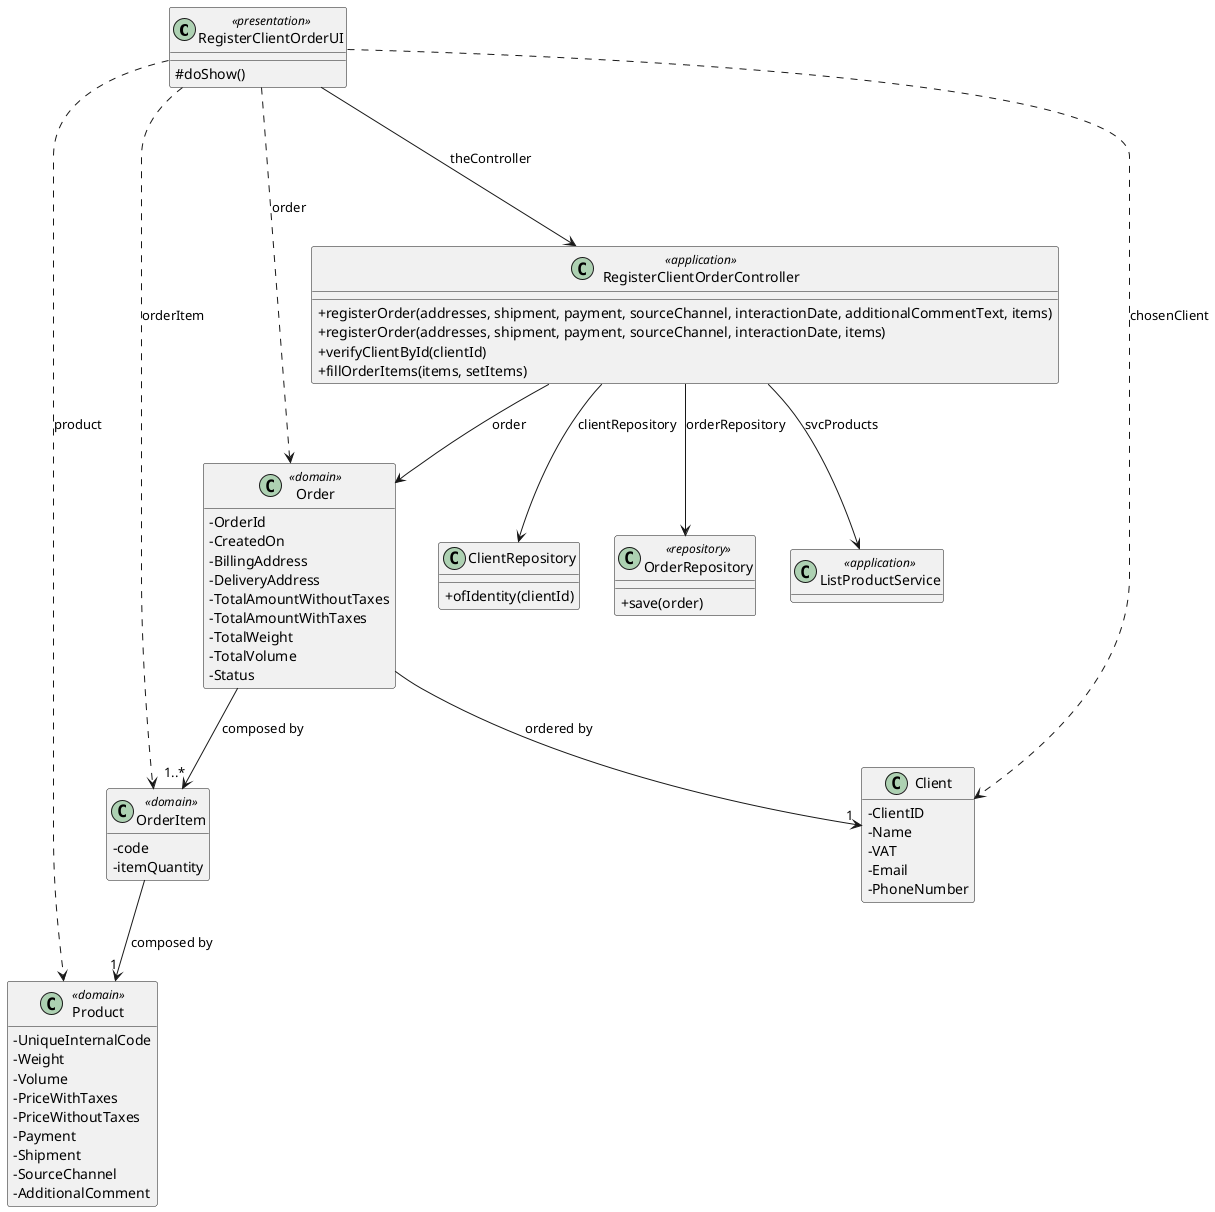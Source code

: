 @startuml
skinparam classAttributeIconSize 0
hide empty methods

class RegisterClientOrderUI <<presentation>>
class RegisterClientOrderController <<application>>
class Order <<domain>>
class OrderRepository <<repository>>
class OrderItem <<domain>>
class Product <<domain>>
class ListProductService <<application>>

class Order {
-OrderId /'automatically generated'/
- CreatedOn /'automatically generated na hora do registo do sistema'/
- BillingAddress
- DeliveryAddress
- TotalAmountWithoutTaxes
- TotalAmountWithTaxes
- TotalWeight
- TotalVolume
- Status
}

class OrderRepository{
+save(order)
}







class RegisterClientOrderController {
+registerOrder(addresses, shipment, payment, sourceChannel, interactionDate, additionalCommentText, items)
+registerOrder(addresses, shipment, payment, sourceChannel, interactionDate, items)
+verifyClientById(clientId)
+fillOrderItems(items, setItems)
}

class RegisterClientOrderUI {
    #doShow()

}

class OrderItem {
-code
-itemQuantity
}

class Product {
-UniqueInternalCode
-Weight
-Volume
-PriceWithTaxes
-PriceWithoutTaxes
-Payment
-Shipment
-SourceChannel
-AdditionalComment
}

class Client {
- ClientID
- Name
- VAT
- Email
- PhoneNumber
}

class ClientRepository{
+ofIdentity(clientId)
}


RegisterClientOrderUI ---> RegisterClientOrderController : theController
RegisterClientOrderController --> Order : order
RegisterClientOrderController --> OrderRepository : orderRepository

RegisterClientOrderUI ..> Order : order



Order --> "1..*" OrderItem : composed by
OrderItem --> "1" Product : composed by
Order --> "1" Client : ordered by

RegisterClientOrderController --> ClientRepository : clientRepository

/'RegisterClientOrderController --> Product : product'/
RegisterClientOrderController --> ListProductService : svcProducts

RegisterClientOrderUI ..> Client : chosenClient
RegisterClientOrderUI ..> OrderItem : orderItem
RegisterClientOrderUI ..> Product : product


@enduml